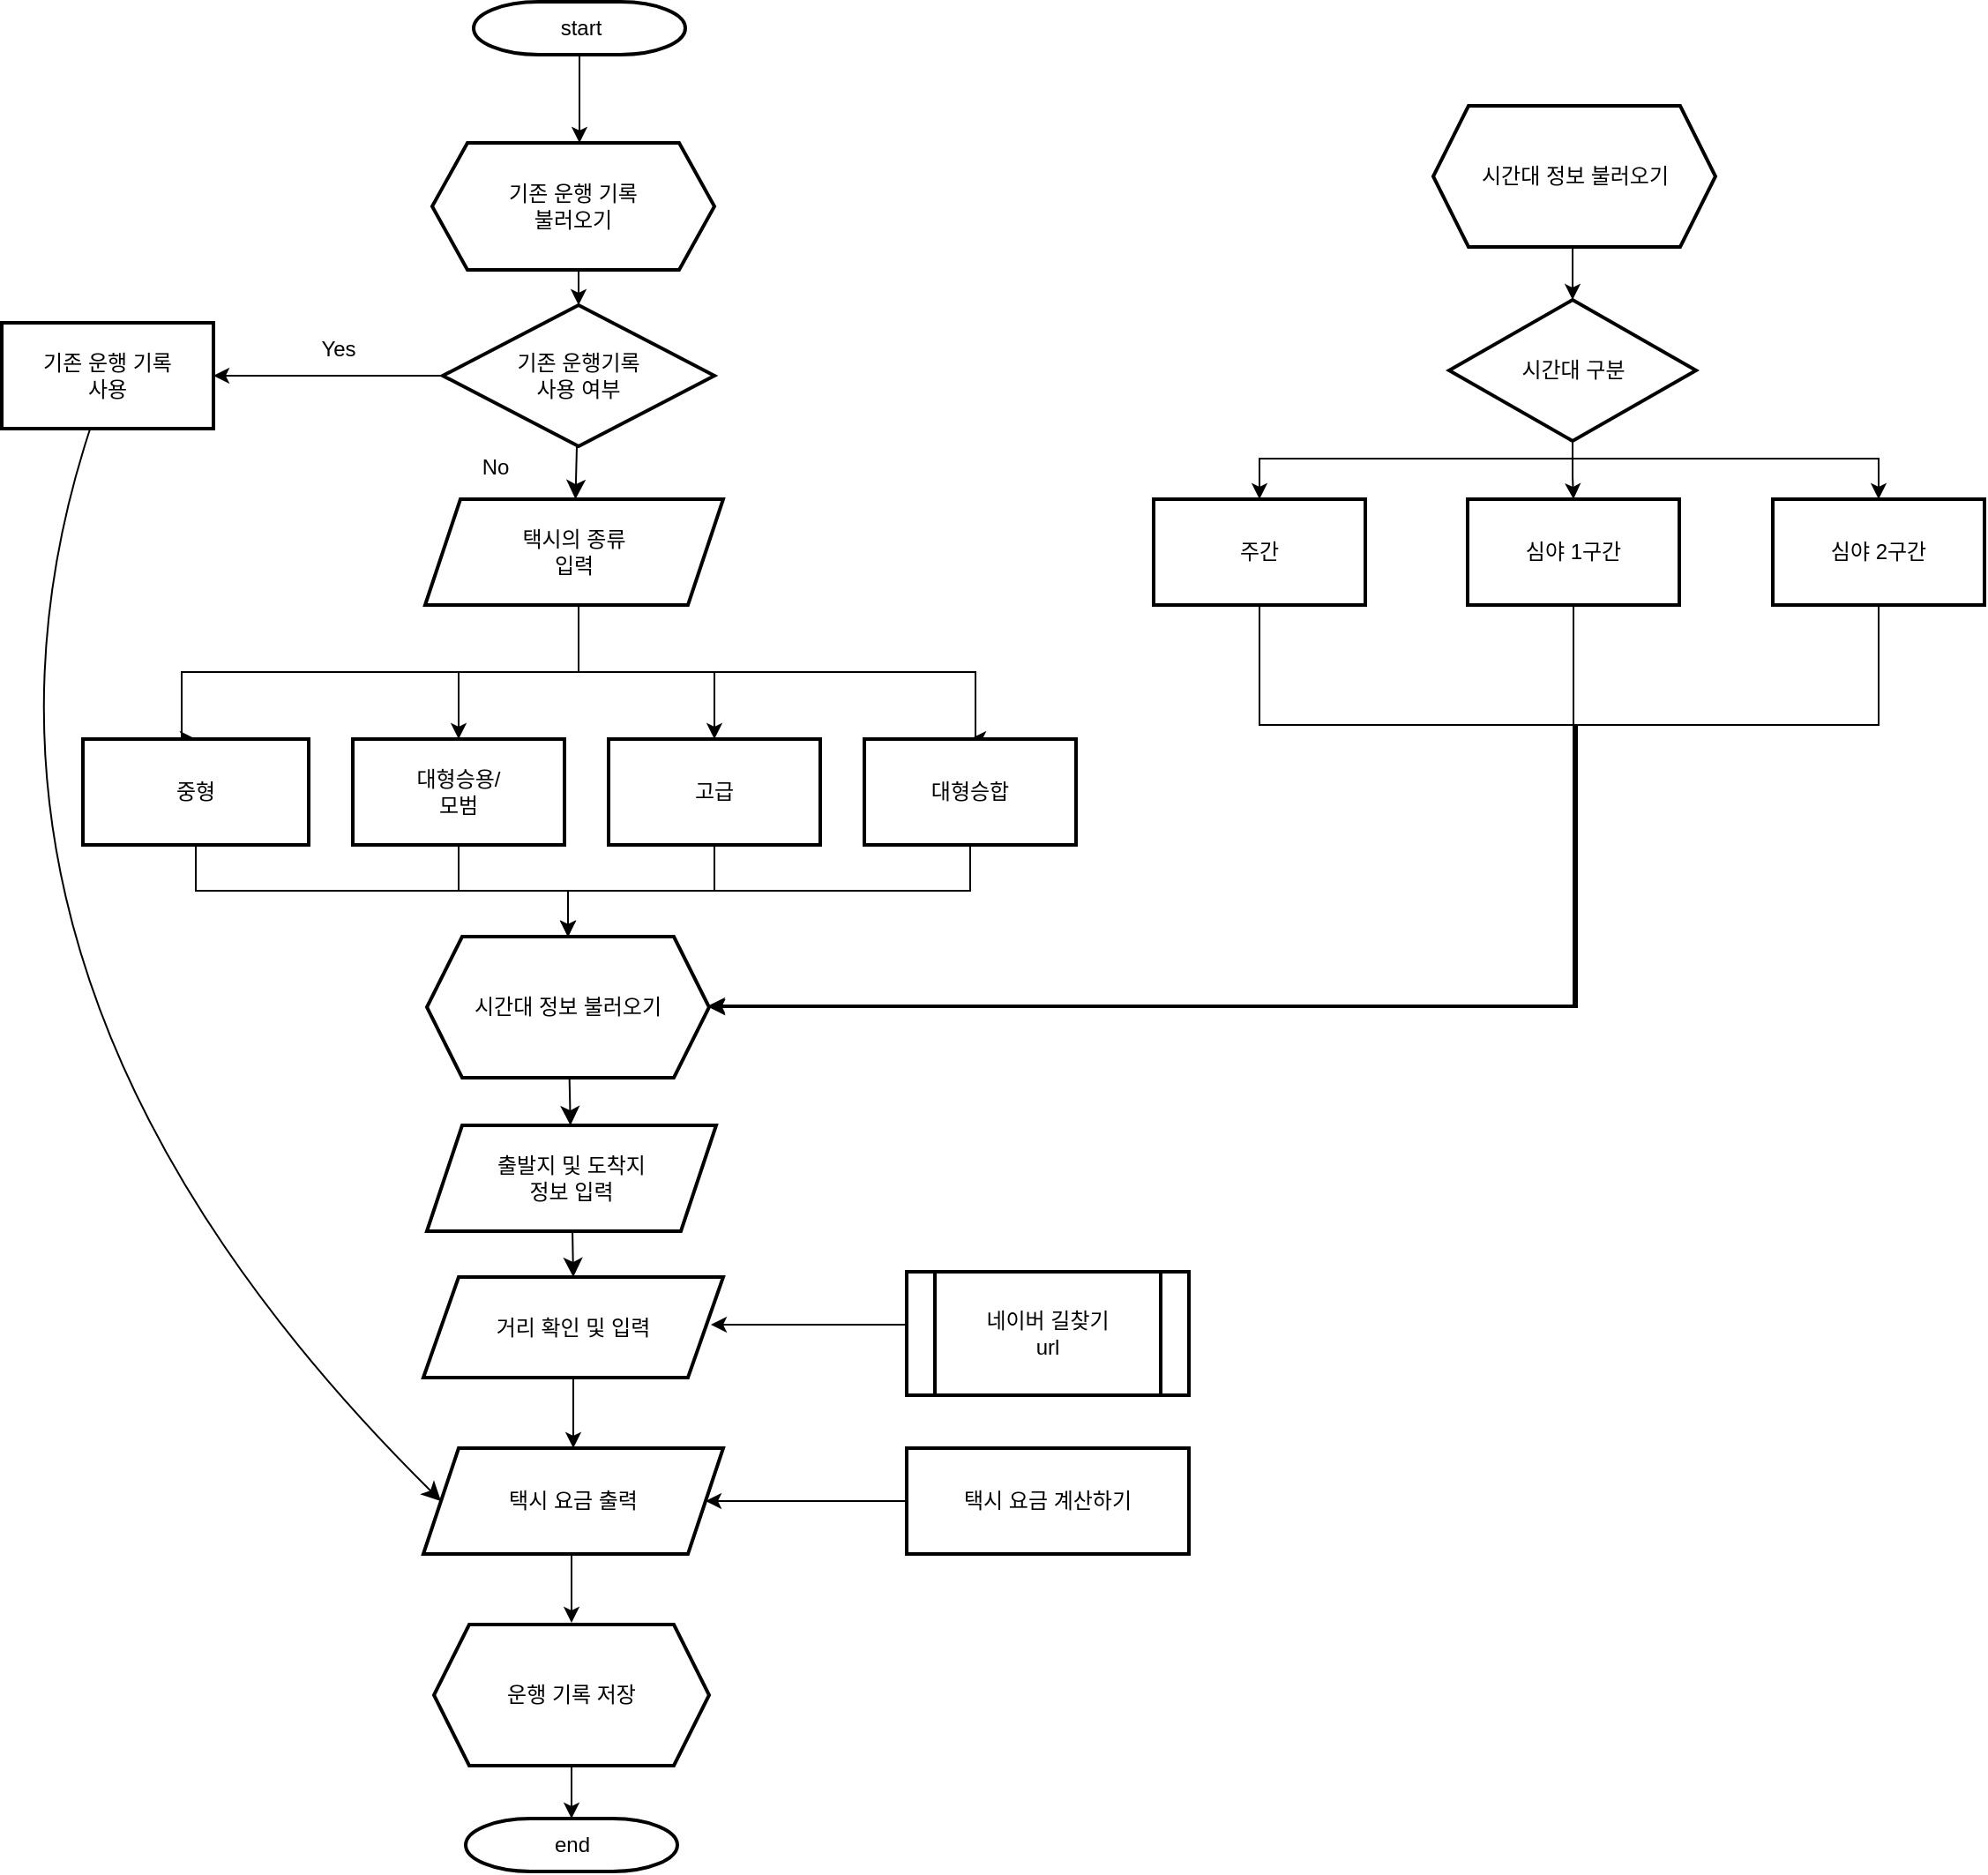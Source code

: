 <mxfile version="25.0.3">
  <diagram name="페이지-2" id="pj7N1E8jQmv9FcAWncsq">
    <mxGraphModel dx="1417" dy="1560" grid="0" gridSize="10" guides="1" tooltips="1" connect="1" arrows="1" fold="1" page="0" pageScale="1" pageWidth="827" pageHeight="1169" math="0" shadow="0">
      <root>
        <mxCell id="0" />
        <mxCell id="1" parent="0" />
        <mxCell id="REVJWQP7jUDEkrJgg1_j-1" value="" style="edgeStyle=orthogonalEdgeStyle;rounded=0;orthogonalLoop=1;jettySize=auto;html=1;fontFamily=Helvetica;fontSize=12;fontColor=default;fontStyle=0;" parent="1" source="REVJWQP7jUDEkrJgg1_j-2" edge="1">
          <mxGeometry relative="1" as="geometry">
            <mxPoint x="325.5" y="120" as="targetPoint" />
          </mxGeometry>
        </mxCell>
        <mxCell id="REVJWQP7jUDEkrJgg1_j-2" value="start" style="shape=mxgraph.flowchart.terminator;strokeWidth=2;gradientColor=none;gradientDirection=north;fontStyle=0;html=1;" parent="1" vertex="1">
          <mxGeometry x="265.5" y="40" width="120" height="30" as="geometry" />
        </mxCell>
        <mxCell id="REVJWQP7jUDEkrJgg1_j-3" value="" style="edgeStyle=orthogonalEdgeStyle;rounded=0;orthogonalLoop=1;jettySize=auto;html=1;fontFamily=Helvetica;fontSize=12;fontColor=default;fontStyle=0;" parent="1" source="REVJWQP7jUDEkrJgg1_j-6" target="REVJWQP7jUDEkrJgg1_j-8" edge="1">
          <mxGeometry relative="1" as="geometry" />
        </mxCell>
        <mxCell id="REVJWQP7jUDEkrJgg1_j-4" style="edgeStyle=orthogonalEdgeStyle;rounded=0;orthogonalLoop=1;jettySize=auto;html=1;exitX=0.5;exitY=1;exitDx=0;exitDy=0;entryX=0.5;entryY=0;entryDx=0;entryDy=0;fontFamily=Helvetica;fontSize=12;fontColor=default;fontStyle=0;" parent="1" source="REVJWQP7jUDEkrJgg1_j-6" target="REVJWQP7jUDEkrJgg1_j-15" edge="1">
          <mxGeometry relative="1" as="geometry">
            <Array as="points">
              <mxPoint x="893.5" y="299" />
              <mxPoint x="715.5" y="299" />
            </Array>
          </mxGeometry>
        </mxCell>
        <mxCell id="REVJWQP7jUDEkrJgg1_j-5" style="edgeStyle=orthogonalEdgeStyle;rounded=0;orthogonalLoop=1;jettySize=auto;html=1;exitX=0.5;exitY=1;exitDx=0;exitDy=0;entryX=0.5;entryY=0;entryDx=0;entryDy=0;fontFamily=Helvetica;fontSize=12;fontColor=default;fontStyle=0;" parent="1" source="REVJWQP7jUDEkrJgg1_j-6" target="REVJWQP7jUDEkrJgg1_j-17" edge="1">
          <mxGeometry relative="1" as="geometry">
            <Array as="points">
              <mxPoint x="893.5" y="299" />
              <mxPoint x="1066.5" y="299" />
            </Array>
          </mxGeometry>
        </mxCell>
        <mxCell id="REVJWQP7jUDEkrJgg1_j-6" value="시간대 구분" style="rhombus;whiteSpace=wrap;html=1;strokeWidth=2;gradientColor=none;gradientDirection=north;fontStyle=0;" parent="1" vertex="1">
          <mxGeometry x="818.5" y="209" width="140" height="80" as="geometry" />
        </mxCell>
        <mxCell id="REVJWQP7jUDEkrJgg1_j-7" style="edgeStyle=orthogonalEdgeStyle;rounded=0;orthogonalLoop=1;jettySize=auto;html=1;exitX=0.5;exitY=1;exitDx=0;exitDy=0;entryX=1;entryY=0.5;entryDx=0;entryDy=0;" parent="1" source="REVJWQP7jUDEkrJgg1_j-8" target="REVJWQP7jUDEkrJgg1_j-47" edge="1">
          <mxGeometry relative="1" as="geometry">
            <mxPoint x="889.5" y="509" as="targetPoint" />
            <Array as="points">
              <mxPoint x="889" y="610" />
            </Array>
          </mxGeometry>
        </mxCell>
        <mxCell id="REVJWQP7jUDEkrJgg1_j-8" value="심야 1구간" style="whiteSpace=wrap;html=1;strokeWidth=2;gradientColor=none;gradientDirection=north;fontStyle=0;" parent="1" vertex="1">
          <mxGeometry x="829" y="322" width="120" height="60" as="geometry" />
        </mxCell>
        <mxCell id="REVJWQP7jUDEkrJgg1_j-9" style="edgeStyle=orthogonalEdgeStyle;rounded=0;orthogonalLoop=1;jettySize=auto;html=1;entryX=0.5;entryY=0;entryDx=0;entryDy=0;fontFamily=Helvetica;fontSize=12;fontColor=default;fontStyle=0;" parent="1" source="REVJWQP7jUDEkrJgg1_j-13" target="REVJWQP7jUDEkrJgg1_j-25" edge="1">
          <mxGeometry relative="1" as="geometry">
            <Array as="points">
              <mxPoint x="325" y="420" />
              <mxPoint x="402" y="420" />
            </Array>
          </mxGeometry>
        </mxCell>
        <mxCell id="REVJWQP7jUDEkrJgg1_j-10" style="edgeStyle=orthogonalEdgeStyle;rounded=0;orthogonalLoop=1;jettySize=auto;html=1;entryX=0.5;entryY=0;entryDx=0;entryDy=0;fontFamily=Helvetica;fontSize=12;fontColor=default;fontStyle=0;" parent="1" source="REVJWQP7jUDEkrJgg1_j-13" target="REVJWQP7jUDEkrJgg1_j-23" edge="1">
          <mxGeometry relative="1" as="geometry">
            <Array as="points">
              <mxPoint x="325" y="420" />
              <mxPoint x="257" y="420" />
            </Array>
          </mxGeometry>
        </mxCell>
        <mxCell id="REVJWQP7jUDEkrJgg1_j-11" style="edgeStyle=orthogonalEdgeStyle;rounded=0;orthogonalLoop=1;jettySize=auto;html=1;entryX=0.5;entryY=0;entryDx=0;entryDy=0;fontFamily=Helvetica;fontSize=12;fontColor=default;fontStyle=0;" parent="1" source="REVJWQP7jUDEkrJgg1_j-13" target="REVJWQP7jUDEkrJgg1_j-21" edge="1">
          <mxGeometry relative="1" as="geometry">
            <Array as="points">
              <mxPoint x="325" y="420" />
              <mxPoint x="100" y="420" />
              <mxPoint x="100" y="458" />
            </Array>
          </mxGeometry>
        </mxCell>
        <mxCell id="REVJWQP7jUDEkrJgg1_j-12" style="edgeStyle=orthogonalEdgeStyle;rounded=0;orthogonalLoop=1;jettySize=auto;html=1;entryX=0.5;entryY=0;entryDx=0;entryDy=0;fontFamily=Helvetica;fontSize=12;fontColor=default;fontStyle=0;" parent="1" source="REVJWQP7jUDEkrJgg1_j-13" target="REVJWQP7jUDEkrJgg1_j-27" edge="1">
          <mxGeometry relative="1" as="geometry">
            <Array as="points">
              <mxPoint x="325" y="420" />
              <mxPoint x="550" y="420" />
              <mxPoint x="550" y="458" />
            </Array>
          </mxGeometry>
        </mxCell>
        <mxCell id="REVJWQP7jUDEkrJgg1_j-13" value="택시의 종류&lt;div&gt;입력&lt;/div&gt;" style="shape=parallelogram;perimeter=parallelogramPerimeter;whiteSpace=wrap;html=1;fixedSize=1;strokeColor=default;strokeWidth=2;align=center;verticalAlign=middle;fontFamily=Helvetica;fontSize=12;fontColor=default;fontStyle=0;fillColor=default;gradientColor=none;gradientDirection=north;" parent="1" vertex="1">
          <mxGeometry x="238" y="322" width="169" height="60" as="geometry" />
        </mxCell>
        <mxCell id="REVJWQP7jUDEkrJgg1_j-14" style="edgeStyle=orthogonalEdgeStyle;rounded=0;orthogonalLoop=1;jettySize=auto;html=1;exitX=0.5;exitY=1;exitDx=0;exitDy=0;" parent="1" source="REVJWQP7jUDEkrJgg1_j-15" target="REVJWQP7jUDEkrJgg1_j-47" edge="1">
          <mxGeometry relative="1" as="geometry">
            <mxPoint x="889.5" y="509" as="targetPoint" />
            <Array as="points">
              <mxPoint x="711" y="450" />
              <mxPoint x="891" y="450" />
              <mxPoint x="891" y="610" />
            </Array>
          </mxGeometry>
        </mxCell>
        <mxCell id="REVJWQP7jUDEkrJgg1_j-15" value="주간" style="whiteSpace=wrap;html=1;strokeWidth=2;gradientColor=none;gradientDirection=north;fontStyle=0;" parent="1" vertex="1">
          <mxGeometry x="651" y="322" width="120" height="60" as="geometry" />
        </mxCell>
        <mxCell id="REVJWQP7jUDEkrJgg1_j-16" style="edgeStyle=orthogonalEdgeStyle;rounded=0;orthogonalLoop=1;jettySize=auto;html=1;exitX=0.5;exitY=1;exitDx=0;exitDy=0;" parent="1" edge="1">
          <mxGeometry relative="1" as="geometry">
            <mxPoint x="1062" y="383" as="sourcePoint" />
            <mxPoint x="399" y="609" as="targetPoint" />
            <Array as="points">
              <mxPoint x="1062" y="450" />
              <mxPoint x="890" y="450" />
              <mxPoint x="890" y="609" />
            </Array>
          </mxGeometry>
        </mxCell>
        <mxCell id="REVJWQP7jUDEkrJgg1_j-17" value="심야 2구간" style="whiteSpace=wrap;html=1;strokeWidth=2;gradientColor=none;gradientDirection=north;fontStyle=0;" parent="1" vertex="1">
          <mxGeometry x="1002" y="322" width="120" height="60" as="geometry" />
        </mxCell>
        <mxCell id="REVJWQP7jUDEkrJgg1_j-18" style="edgeStyle=orthogonalEdgeStyle;rounded=0;orthogonalLoop=1;jettySize=auto;html=1;exitX=0.5;exitY=1;exitDx=0;exitDy=0;entryX=0.5;entryY=0;entryDx=0;entryDy=0;fontFamily=Helvetica;fontSize=12;fontColor=default;fontStyle=0;" parent="1" source="REVJWQP7jUDEkrJgg1_j-19" target="REVJWQP7jUDEkrJgg1_j-6" edge="1">
          <mxGeometry relative="1" as="geometry" />
        </mxCell>
        <mxCell id="REVJWQP7jUDEkrJgg1_j-19" value="시간대 정보 불러오기" style="shape=hexagon;perimeter=hexagonPerimeter2;whiteSpace=wrap;html=1;fixedSize=1;strokeColor=default;strokeWidth=2;align=center;verticalAlign=middle;fontFamily=Helvetica;fontSize=12;fontColor=default;fontStyle=0;fillColor=default;gradientColor=none;gradientDirection=north;" parent="1" vertex="1">
          <mxGeometry x="809.5" y="99" width="160" height="80" as="geometry" />
        </mxCell>
        <mxCell id="REVJWQP7jUDEkrJgg1_j-20" style="edgeStyle=orthogonalEdgeStyle;rounded=0;orthogonalLoop=1;jettySize=auto;html=1;exitX=0.5;exitY=1;exitDx=0;exitDy=0;" parent="1" source="REVJWQP7jUDEkrJgg1_j-21" target="REVJWQP7jUDEkrJgg1_j-47" edge="1">
          <mxGeometry relative="1" as="geometry" />
        </mxCell>
        <mxCell id="REVJWQP7jUDEkrJgg1_j-21" value="중형" style="whiteSpace=wrap;html=1;strokeWidth=2;fontStyle=0;gradientColor=none;gradientDirection=north;" parent="1" vertex="1">
          <mxGeometry x="44" y="458" width="128" height="60" as="geometry" />
        </mxCell>
        <mxCell id="REVJWQP7jUDEkrJgg1_j-22" style="edgeStyle=orthogonalEdgeStyle;rounded=0;orthogonalLoop=1;jettySize=auto;html=1;exitX=0.5;exitY=1;exitDx=0;exitDy=0;entryX=0.5;entryY=0;entryDx=0;entryDy=0;" parent="1" source="REVJWQP7jUDEkrJgg1_j-23" target="REVJWQP7jUDEkrJgg1_j-47" edge="1">
          <mxGeometry relative="1" as="geometry" />
        </mxCell>
        <mxCell id="REVJWQP7jUDEkrJgg1_j-23" value="대형승용/&lt;div&gt;모범&lt;/div&gt;" style="whiteSpace=wrap;html=1;strokeWidth=2;fontStyle=0;gradientColor=none;gradientDirection=north;" parent="1" vertex="1">
          <mxGeometry x="197" y="458" width="120" height="60" as="geometry" />
        </mxCell>
        <mxCell id="REVJWQP7jUDEkrJgg1_j-24" style="edgeStyle=orthogonalEdgeStyle;rounded=0;orthogonalLoop=1;jettySize=auto;html=1;exitX=0.5;exitY=1;exitDx=0;exitDy=0;" parent="1" source="REVJWQP7jUDEkrJgg1_j-25" edge="1">
          <mxGeometry relative="1" as="geometry">
            <mxPoint x="321" y="640" as="targetPoint" />
            <Array as="points">
              <mxPoint x="402" y="544" />
              <mxPoint x="319" y="544" />
              <mxPoint x="319" y="640" />
            </Array>
          </mxGeometry>
        </mxCell>
        <mxCell id="REVJWQP7jUDEkrJgg1_j-25" value="고급" style="whiteSpace=wrap;html=1;strokeWidth=2;fontStyle=0;gradientColor=none;gradientDirection=north;" parent="1" vertex="1">
          <mxGeometry x="342" y="458" width="120" height="60" as="geometry" />
        </mxCell>
        <mxCell id="REVJWQP7jUDEkrJgg1_j-26" style="edgeStyle=orthogonalEdgeStyle;rounded=0;orthogonalLoop=1;jettySize=auto;html=1;exitX=0.5;exitY=1;exitDx=0;exitDy=0;entryX=0.5;entryY=0;entryDx=0;entryDy=0;" parent="1" source="REVJWQP7jUDEkrJgg1_j-27" target="REVJWQP7jUDEkrJgg1_j-47" edge="1">
          <mxGeometry relative="1" as="geometry">
            <mxPoint x="326" y="569" as="targetPoint" />
          </mxGeometry>
        </mxCell>
        <mxCell id="REVJWQP7jUDEkrJgg1_j-27" value="대형승합" style="whiteSpace=wrap;html=1;strokeWidth=2;fontStyle=0;gradientColor=none;gradientDirection=north;" parent="1" vertex="1">
          <mxGeometry x="487" y="458" width="120" height="60" as="geometry" />
        </mxCell>
        <mxCell id="REVJWQP7jUDEkrJgg1_j-28" style="edgeStyle=orthogonalEdgeStyle;rounded=0;orthogonalLoop=1;jettySize=auto;html=1;exitX=0.5;exitY=1;exitDx=0;exitDy=0;entryX=0.5;entryY=0;entryDx=0;entryDy=0;fontFamily=Helvetica;fontSize=12;fontColor=default;fontStyle=0;" parent="1" source="REVJWQP7jUDEkrJgg1_j-29" target="REVJWQP7jUDEkrJgg1_j-32" edge="1">
          <mxGeometry relative="1" as="geometry" />
        </mxCell>
        <mxCell id="REVJWQP7jUDEkrJgg1_j-29" value="기존 운행 기록&lt;div&gt;불러오기&lt;/div&gt;" style="shape=hexagon;perimeter=hexagonPerimeter2;whiteSpace=wrap;html=1;fixedSize=1;strokeColor=default;strokeWidth=2;align=center;verticalAlign=middle;fontFamily=Helvetica;fontSize=12;fontColor=default;fontStyle=0;fillColor=default;gradientColor=none;gradientDirection=north;" parent="1" vertex="1">
          <mxGeometry x="242" y="120" width="160" height="72" as="geometry" />
        </mxCell>
        <mxCell id="REVJWQP7jUDEkrJgg1_j-30" value="" style="edgeStyle=orthogonalEdgeStyle;rounded=0;orthogonalLoop=1;jettySize=auto;html=1;fontFamily=Helvetica;fontSize=12;fontColor=default;fontStyle=0;" parent="1" source="REVJWQP7jUDEkrJgg1_j-32" target="REVJWQP7jUDEkrJgg1_j-33" edge="1">
          <mxGeometry relative="1" as="geometry" />
        </mxCell>
        <mxCell id="REVJWQP7jUDEkrJgg1_j-59" value="" style="edgeStyle=none;curved=1;rounded=0;orthogonalLoop=1;jettySize=auto;html=1;fontSize=12;startSize=8;endSize=8;" parent="1" source="REVJWQP7jUDEkrJgg1_j-32" target="REVJWQP7jUDEkrJgg1_j-13" edge="1">
          <mxGeometry relative="1" as="geometry" />
        </mxCell>
        <mxCell id="REVJWQP7jUDEkrJgg1_j-32" value="기존 운행기록&lt;div&gt;사용 여부&lt;/div&gt;" style="rhombus;whiteSpace=wrap;html=1;strokeWidth=2;fontStyle=0;gradientColor=none;gradientDirection=north;" parent="1" vertex="1">
          <mxGeometry x="248" y="212" width="154" height="80" as="geometry" />
        </mxCell>
        <mxCell id="WUohPS9k4qPovxN1OImV-2" style="edgeStyle=none;curved=1;rounded=0;orthogonalLoop=1;jettySize=auto;html=1;entryX=0;entryY=0.5;entryDx=0;entryDy=0;fontSize=12;startSize=8;endSize=8;" edge="1" parent="1" source="REVJWQP7jUDEkrJgg1_j-33" target="REVJWQP7jUDEkrJgg1_j-42">
          <mxGeometry relative="1" as="geometry">
            <Array as="points">
              <mxPoint x="-54" y="592" />
            </Array>
          </mxGeometry>
        </mxCell>
        <mxCell id="REVJWQP7jUDEkrJgg1_j-33" value="기존 운행 기록&lt;div&gt;사용&lt;/div&gt;" style="whiteSpace=wrap;html=1;strokeWidth=2;fontStyle=0;gradientColor=none;gradientDirection=north;" parent="1" vertex="1">
          <mxGeometry x="-2" y="222" width="120" height="60" as="geometry" />
        </mxCell>
        <mxCell id="REVJWQP7jUDEkrJgg1_j-34" value="Yes" style="text;html=1;align=center;verticalAlign=middle;whiteSpace=wrap;rounded=0;fontFamily=Helvetica;fontSize=12;fontColor=default;fontStyle=0;" parent="1" vertex="1">
          <mxGeometry x="159" y="222" width="60" height="30" as="geometry" />
        </mxCell>
        <mxCell id="REVJWQP7jUDEkrJgg1_j-35" value="No" style="text;html=1;align=center;verticalAlign=middle;whiteSpace=wrap;rounded=0;fontFamily=Helvetica;fontSize=12;fontColor=default;fontStyle=0;" parent="1" vertex="1">
          <mxGeometry x="248" y="289" width="60" height="30" as="geometry" />
        </mxCell>
        <mxCell id="REVJWQP7jUDEkrJgg1_j-57" style="edgeStyle=none;curved=1;rounded=0;orthogonalLoop=1;jettySize=auto;html=1;entryX=0.5;entryY=0;entryDx=0;entryDy=0;fontSize=12;startSize=8;endSize=8;" parent="1" source="REVJWQP7jUDEkrJgg1_j-37" target="REVJWQP7jUDEkrJgg1_j-50" edge="1">
          <mxGeometry relative="1" as="geometry" />
        </mxCell>
        <mxCell id="REVJWQP7jUDEkrJgg1_j-37" value="출발지 및 도착지&lt;div&gt;정보 입력&lt;/div&gt;" style="shape=parallelogram;perimeter=parallelogramPerimeter;whiteSpace=wrap;html=1;fixedSize=1;strokeWidth=2;fontStyle=0;gradientColor=none;gradientDirection=north;" parent="1" vertex="1">
          <mxGeometry x="239" y="677" width="164" height="60" as="geometry" />
        </mxCell>
        <mxCell id="REVJWQP7jUDEkrJgg1_j-38" style="edgeStyle=orthogonalEdgeStyle;rounded=0;orthogonalLoop=1;jettySize=auto;html=1;exitX=0.5;exitY=1;exitDx=0;exitDy=0;" parent="1" source="REVJWQP7jUDEkrJgg1_j-50" target="REVJWQP7jUDEkrJgg1_j-42" edge="1">
          <mxGeometry relative="1" as="geometry">
            <mxPoint x="320" y="860" as="targetPoint" />
            <mxPoint x="320" y="830" as="sourcePoint" />
          </mxGeometry>
        </mxCell>
        <mxCell id="REVJWQP7jUDEkrJgg1_j-39" value="" style="edgeStyle=orthogonalEdgeStyle;rounded=0;orthogonalLoop=1;jettySize=auto;html=1;fontFamily=Helvetica;fontSize=12;fontColor=default;fontStyle=0;" parent="1" source="REVJWQP7jUDEkrJgg1_j-40" target="REVJWQP7jUDEkrJgg1_j-42" edge="1">
          <mxGeometry relative="1" as="geometry" />
        </mxCell>
        <mxCell id="REVJWQP7jUDEkrJgg1_j-40" value="택시 요금 계산하기" style="whiteSpace=wrap;html=1;strokeWidth=2;fontStyle=0;gradientColor=none;gradientDirection=north;" parent="1" vertex="1">
          <mxGeometry x="511" y="860" width="160" height="60" as="geometry" />
        </mxCell>
        <mxCell id="REVJWQP7jUDEkrJgg1_j-41" style="edgeStyle=orthogonalEdgeStyle;rounded=0;orthogonalLoop=1;jettySize=auto;html=1;exitX=0.5;exitY=1;exitDx=0;exitDy=0;entryX=0.5;entryY=0;entryDx=0;entryDy=0;" parent="1" source="REVJWQP7jUDEkrJgg1_j-42" target="REVJWQP7jUDEkrJgg1_j-45" edge="1">
          <mxGeometry relative="1" as="geometry" />
        </mxCell>
        <mxCell id="REVJWQP7jUDEkrJgg1_j-42" value="택시 요금 출력" style="shape=parallelogram;perimeter=parallelogramPerimeter;whiteSpace=wrap;html=1;fixedSize=1;strokeWidth=2;fontStyle=0;gradientColor=none;gradientDirection=north;" parent="1" vertex="1">
          <mxGeometry x="237" y="860" width="170" height="60" as="geometry" />
        </mxCell>
        <mxCell id="REVJWQP7jUDEkrJgg1_j-43" value="end" style="shape=mxgraph.flowchart.terminator;strokeWidth=2;gradientColor=none;gradientDirection=north;fontStyle=0;html=1;" parent="1" vertex="1">
          <mxGeometry x="261" y="1070" width="120" height="30" as="geometry" />
        </mxCell>
        <mxCell id="REVJWQP7jUDEkrJgg1_j-44" value="" style="edgeStyle=orthogonalEdgeStyle;rounded=0;orthogonalLoop=1;jettySize=auto;html=1;" parent="1" source="REVJWQP7jUDEkrJgg1_j-45" target="REVJWQP7jUDEkrJgg1_j-43" edge="1">
          <mxGeometry relative="1" as="geometry" />
        </mxCell>
        <mxCell id="REVJWQP7jUDEkrJgg1_j-45" value="운행 기록 저장" style="shape=hexagon;perimeter=hexagonPerimeter2;whiteSpace=wrap;html=1;fixedSize=1;perimeterSpacing=1;strokeWidth=2;" parent="1" vertex="1">
          <mxGeometry x="243" y="960" width="156" height="80" as="geometry" />
        </mxCell>
        <mxCell id="REVJWQP7jUDEkrJgg1_j-56" style="edgeStyle=none;curved=1;rounded=0;orthogonalLoop=1;jettySize=auto;html=1;fontSize=12;startSize=8;endSize=8;" parent="1" source="REVJWQP7jUDEkrJgg1_j-47" target="REVJWQP7jUDEkrJgg1_j-37" edge="1">
          <mxGeometry relative="1" as="geometry" />
        </mxCell>
        <mxCell id="REVJWQP7jUDEkrJgg1_j-47" value="시간대 정보 불러오기" style="shape=hexagon;perimeter=hexagonPerimeter2;whiteSpace=wrap;html=1;fixedSize=1;strokeColor=default;strokeWidth=2;align=center;verticalAlign=middle;fontFamily=Helvetica;fontSize=12;fontColor=default;fontStyle=0;fillColor=default;gradientColor=none;gradientDirection=north;" parent="1" vertex="1">
          <mxGeometry x="239" y="570" width="160" height="80" as="geometry" />
        </mxCell>
        <mxCell id="REVJWQP7jUDEkrJgg1_j-48" style="edgeStyle=orthogonalEdgeStyle;rounded=0;orthogonalLoop=1;jettySize=auto;html=1;entryX=1;entryY=0.5;entryDx=0;entryDy=0;" parent="1" edge="1">
          <mxGeometry relative="1" as="geometry">
            <mxPoint x="521" y="790" as="sourcePoint" />
            <mxPoint x="400" y="790" as="targetPoint" />
          </mxGeometry>
        </mxCell>
        <mxCell id="REVJWQP7jUDEkrJgg1_j-49" value="네이버 길찾기&lt;div&gt;url&lt;/div&gt;" style="shape=process;whiteSpace=wrap;html=1;backgroundOutline=1;strokeWidth=2;" parent="1" vertex="1">
          <mxGeometry x="511" y="760" width="160" height="70" as="geometry" />
        </mxCell>
        <mxCell id="REVJWQP7jUDEkrJgg1_j-50" value="거리 확인 및 입력" style="shape=parallelogram;perimeter=parallelogramPerimeter;whiteSpace=wrap;html=1;fixedSize=1;strokeWidth=2;fontStyle=0;gradientColor=none;gradientDirection=north;" parent="1" vertex="1">
          <mxGeometry x="237" y="763" width="170" height="57" as="geometry" />
        </mxCell>
      </root>
    </mxGraphModel>
  </diagram>
</mxfile>
